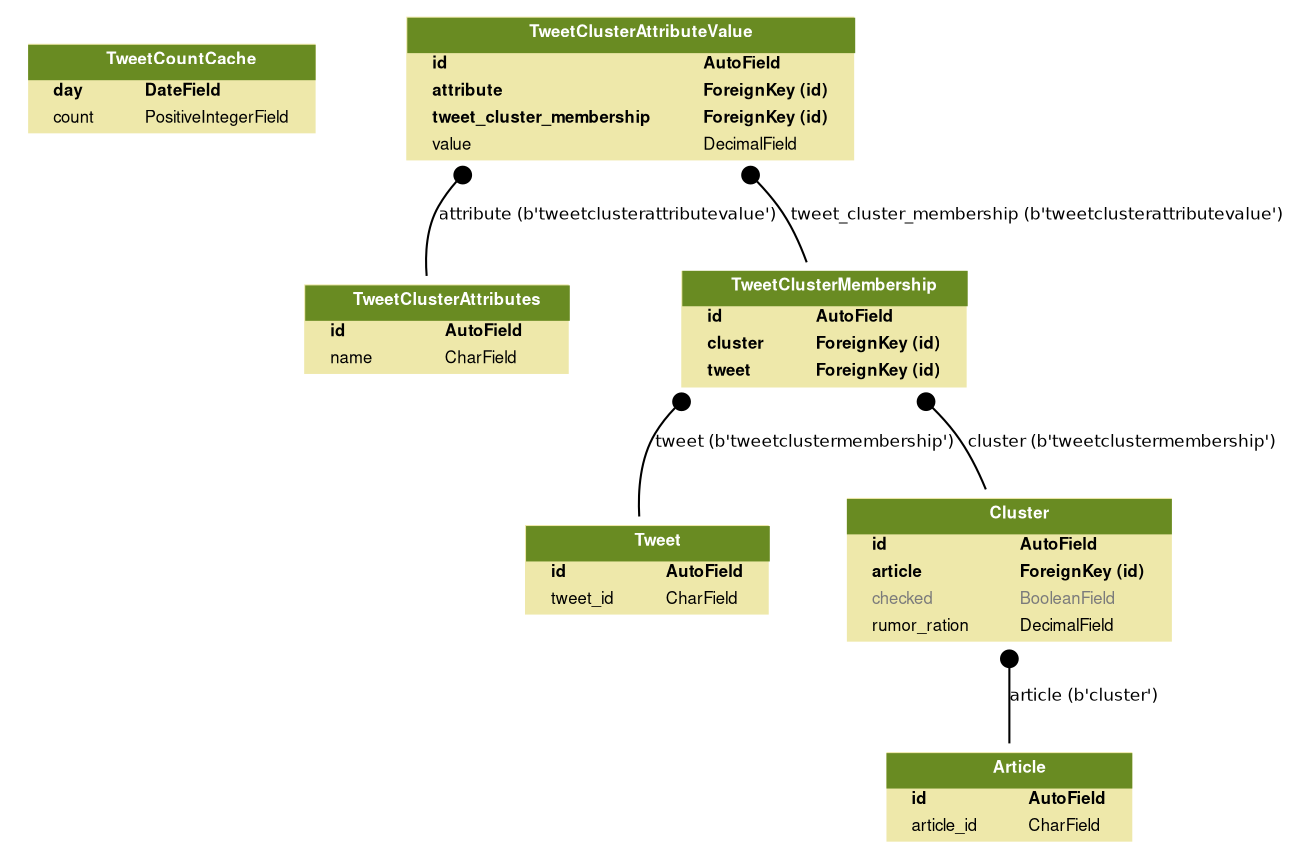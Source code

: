 digraph model_graph {
	graph [bb="0,0,589.5,404",
		fontname=Helvetica,
		fontsize=8,
		splines=true
	];
	node [fontname=Helvetica,
		fontsize=8,
		label="\N",
		shape=plaintext
	];
	edge [fontname=Helvetica,
		fontsize=8
	];
	frontend_api_models_TweetCountCache	 [height=0.70833,
		label=<
    <TABLE BGCOLOR="palegoldenrod" BORDER="0" CELLBORDER="0" CELLSPACING="0">
    <TR><TD COLSPAN="2" CELLPADDING="4" ALIGN="CENTER" BGCOLOR="olivedrab4">
    <FONT FACE="Helvetica Bold" COLOR="white">
    TweetCountCache
    </FONT></TD></TR>
  
    <TR><TD ALIGN="LEFT" BORDER="0">
    <FONT FACE="Helvetica Bold">day</FONT>
    </TD><TD ALIGN="LEFT">
    <FONT FACE="Helvetica Bold">DateField</FONT>
    </TD></TR>
  
    <TR><TD ALIGN="LEFT" BORDER="0">
    <FONT FACE="Helvetica ">count</FONT>
    </TD><TD ALIGN="LEFT">
    <FONT FACE="Helvetica ">PositiveIntegerField</FONT>
    </TD></TR>
  
    </TABLE>
    >,
		pos="78.5,365.5",
		width=2.1806];
	frontend_api_models_Tweet	 [height=0.70833,
		label=<
    <TABLE BGCOLOR="palegoldenrod" BORDER="0" CELLBORDER="0" CELLSPACING="0">
    <TR><TD COLSPAN="2" CELLPADDING="4" ALIGN="CENTER" BGCOLOR="olivedrab4">
    <FONT FACE="Helvetica Bold" COLOR="white">
    Tweet
    </FONT></TD></TR>
  
    <TR><TD ALIGN="LEFT" BORDER="0">
    <FONT FACE="Helvetica Bold">id</FONT>
    </TD><TD ALIGN="LEFT">
    <FONT FACE="Helvetica Bold">AutoField</FONT>
    </TD></TR>
  
    <TR><TD ALIGN="LEFT" BORDER="0">
    <FONT FACE="Helvetica ">tweet_id</FONT>
    </TD><TD ALIGN="LEFT">
    <FONT FACE="Helvetica ">CharField</FONT>
    </TD></TR>
  
    </TABLE>
    >,
		pos="313.5,134.5",
		width=1.8889];
	frontend_api_models_Article	 [height=0.70833,
		label=<
    <TABLE BGCOLOR="palegoldenrod" BORDER="0" CELLBORDER="0" CELLSPACING="0">
    <TR><TD COLSPAN="2" CELLPADDING="4" ALIGN="CENTER" BGCOLOR="olivedrab4">
    <FONT FACE="Helvetica Bold" COLOR="white">
    Article
    </FONT></TD></TR>
  
    <TR><TD ALIGN="LEFT" BORDER="0">
    <FONT FACE="Helvetica Bold">id</FONT>
    </TD><TD ALIGN="LEFT">
    <FONT FACE="Helvetica Bold">AutoField</FONT>
    </TD></TR>
  
    <TR><TD ALIGN="LEFT" BORDER="0">
    <FONT FACE="Helvetica ">article_id</FONT>
    </TD><TD ALIGN="LEFT">
    <FONT FACE="Helvetica ">CharField</FONT>
    </TD></TR>
  
    </TABLE>
    >,
		pos="487.5,25.5",
		width=1.9028];
	frontend_api_models_TweetClusterAttributes	 [height=0.70833,
		label=<
    <TABLE BGCOLOR="palegoldenrod" BORDER="0" CELLBORDER="0" CELLSPACING="0">
    <TR><TD COLSPAN="2" CELLPADDING="4" ALIGN="CENTER" BGCOLOR="olivedrab4">
    <FONT FACE="Helvetica Bold" COLOR="white">
    TweetClusterAttributes
    </FONT></TD></TR>
  
    <TR><TD ALIGN="LEFT" BORDER="0">
    <FONT FACE="Helvetica Bold">id</FONT>
    </TD><TD ALIGN="LEFT">
    <FONT FACE="Helvetica Bold">AutoField</FONT>
    </TD></TR>
  
    <TR><TD ALIGN="LEFT" BORDER="0">
    <FONT FACE="Helvetica ">name</FONT>
    </TD><TD ALIGN="LEFT">
    <FONT FACE="Helvetica ">CharField</FONT>
    </TD></TR>
  
    </TABLE>
    >,
		pos="213.5,250",
		width=2.1111];
	frontend_api_models_TweetClusterAttributeValue	 [height=1.0694,
		label=<
    <TABLE BGCOLOR="palegoldenrod" BORDER="0" CELLBORDER="0" CELLSPACING="0">
    <TR><TD COLSPAN="2" CELLPADDING="4" ALIGN="CENTER" BGCOLOR="olivedrab4">
    <FONT FACE="Helvetica Bold" COLOR="white">
    TweetClusterAttributeValue
    </FONT></TD></TR>
  
    <TR><TD ALIGN="LEFT" BORDER="0">
    <FONT FACE="Helvetica Bold">id</FONT>
    </TD><TD ALIGN="LEFT">
    <FONT FACE="Helvetica Bold">AutoField</FONT>
    </TD></TR>
  
    <TR><TD ALIGN="LEFT" BORDER="0">
    <FONT FACE="Helvetica Bold">attribute</FONT>
    </TD><TD ALIGN="LEFT">
    <FONT FACE="Helvetica Bold">ForeignKey (id)</FONT>
    </TD></TR>
  
    <TR><TD ALIGN="LEFT" BORDER="0">
    <FONT FACE="Helvetica Bold">tweet_cluster_membership</FONT>
    </TD><TD ALIGN="LEFT">
    <FONT FACE="Helvetica Bold">ForeignKey (id)</FONT>
    </TD></TR>
  
    <TR><TD ALIGN="LEFT" BORDER="0">
    <FONT FACE="Helvetica ">value</FONT>
    </TD><TD ALIGN="LEFT">
    <FONT FACE="Helvetica ">DecimalField</FONT>
    </TD></TR>
  
    </TABLE>
    >,
		pos="298.5,365.5",
		width=3.4306];
	frontend_api_models_TweetClusterAttributeValue -> frontend_api_models_TweetClusterAttributes	 [arrowhead=none,
		arrowtail=dot,
		dir=both,
		label="attribute (b&#39;tweetclusterattributevalue&#39;)",
		lp="290.5,304.5",
		pos="s,235.04,327 229.48,321.2 226.11,317.38 223.06,313.31 220.5,309 214.59,299.06 212.56,286.47 212.12,275.56"];
	frontend_api_models_TweetClusterMembership	 [height=0.88889,
		label=<
    <TABLE BGCOLOR="palegoldenrod" BORDER="0" CELLBORDER="0" CELLSPACING="0">
    <TR><TD COLSPAN="2" CELLPADDING="4" ALIGN="CENTER" BGCOLOR="olivedrab4">
    <FONT FACE="Helvetica Bold" COLOR="white">
    TweetClusterMembership
    </FONT></TD></TR>
  
    <TR><TD ALIGN="LEFT" BORDER="0">
    <FONT FACE="Helvetica Bold">id</FONT>
    </TD><TD ALIGN="LEFT">
    <FONT FACE="Helvetica Bold">AutoField</FONT>
    </TD></TR>
  
    <TR><TD ALIGN="LEFT" BORDER="0">
    <FONT FACE="Helvetica Bold">cluster</FONT>
    </TD><TD ALIGN="LEFT">
    <FONT FACE="Helvetica Bold">ForeignKey (id)</FONT>
    </TD></TR>
  
    <TR><TD ALIGN="LEFT" BORDER="0">
    <FONT FACE="Helvetica Bold">tweet</FONT>
    </TD><TD ALIGN="LEFT">
    <FONT FACE="Helvetica Bold">ForeignKey (id)</FONT>
    </TD></TR>
  
    </TABLE>
    >,
		pos="388.5,250",
		width=2.2361];
	frontend_api_models_TweetClusterAttributeValue -> frontend_api_models_TweetClusterMembership	 [arrowhead=none,
		arrowtail=dot,
		dir=both,
		label="tweet_cluster_membership (b&#39;tweetclusterattributevalue&#39;)",
		lp="470,304.5",
		pos="s,344.94,326.69 350.61,320.79 354.13,316.96 357.48,313.01 360.5,309 366.62,300.87 371.93,291.19 376.22,282.09"];
	frontend_api_models_Cluster	 [height=1.0694,
		label=<
    <TABLE BGCOLOR="palegoldenrod" BORDER="0" CELLBORDER="0" CELLSPACING="0">
    <TR><TD COLSPAN="2" CELLPADDING="4" ALIGN="CENTER" BGCOLOR="olivedrab4">
    <FONT FACE="Helvetica Bold" COLOR="white">
    Cluster
    </FONT></TD></TR>
  
    <TR><TD ALIGN="LEFT" BORDER="0">
    <FONT FACE="Helvetica Bold">id</FONT>
    </TD><TD ALIGN="LEFT">
    <FONT FACE="Helvetica Bold">AutoField</FONT>
    </TD></TR>
  
    <TR><TD ALIGN="LEFT" BORDER="0">
    <FONT FACE="Helvetica Bold">article</FONT>
    </TD><TD ALIGN="LEFT">
    <FONT FACE="Helvetica Bold">ForeignKey (id)</FONT>
    </TD></TR>
  
    <TR><TD ALIGN="LEFT" BORDER="0">
    <FONT COLOR="#7B7B7B" FACE="Helvetica ">checked</FONT>
    </TD><TD ALIGN="LEFT">
    <FONT COLOR="#7B7B7B" FACE="Helvetica ">BooleanField</FONT>
    </TD></TR>
  
    <TR><TD ALIGN="LEFT" BORDER="0">
    <FONT FACE="Helvetica ">rumor_ration</FONT>
    </TD><TD ALIGN="LEFT">
    <FONT FACE="Helvetica ">DecimalField</FONT>
    </TD></TR>
  
    </TABLE>
    >,
		pos="487.5,134.5",
		width=2.4444];
	frontend_api_models_Cluster -> frontend_api_models_Article	 [arrowhead=none,
		arrowtail=dot,
		dir=both,
		label="article (b&#39;cluster&#39;)",
		lp="519,73.5",
		pos="s,487.5,95.776 487.5,87.655 487.5,75.128 487.5,62.028 487.5,51.181"];
	frontend_api_models_TweetClusterMembership -> frontend_api_models_Tweet	 [arrowhead=none,
		arrowtail=dot,
		dir=both,
		label="tweet (b&#39;tweetclustermembership&#39;)",
		lp="390,195.5",
		pos="s,341.46,218 335.77,212.2 332.3,208.37 329.14,204.3 326.5,200 319.21,188.12 315.92,172.92 314.47,160.25"];
	frontend_api_models_TweetClusterMembership -> frontend_api_models_Cluster	 [arrowhead=none,
		arrowtail=dot,
		dir=both,
		label="cluster (b&#39;tweetclustermembership&#39;)",
		lp="524.5,195.5",
		pos="s,435.14,217.89 441.23,212.58 445.62,208.58 449.79,204.37 453.5,200 460.31,192 466.28,182.4 471.23,173.09"];
}
